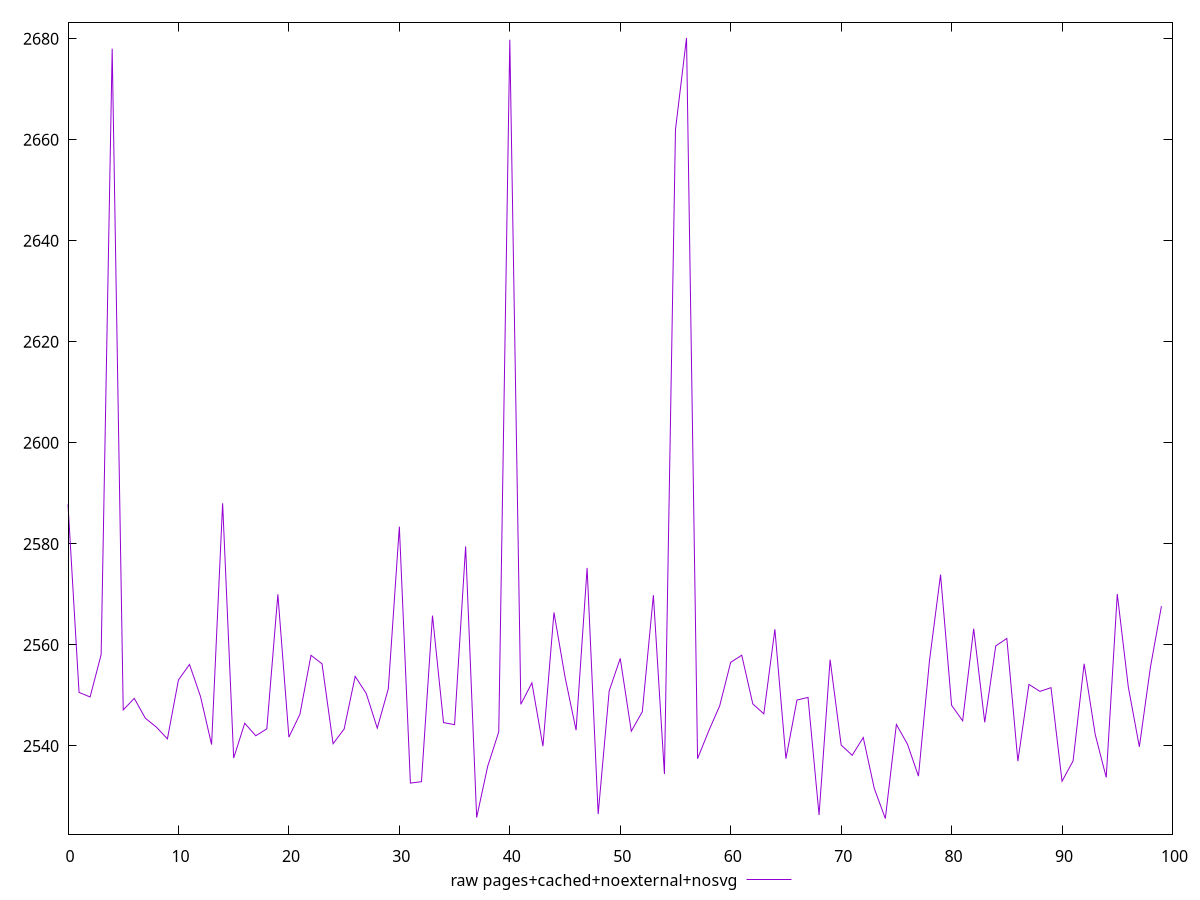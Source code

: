 $_rawPagesCachedNoexternalNosvg <<EOF
2587.817796187606
2550.606938755644
2549.7026034117894
2558.088074742283
2678.009525669233
2547.1434993610637
2549.4273751295636
2545.5018922197214
2543.7388980637566
2541.406962059957
2553.0731469025723
2556.1405246279587
2549.7698229020225
2540.2834130225724
2588.039628255724
2537.614624601707
2544.506352899112
2542.0224246953053
2543.396857557713
2570.0221094812073
2541.755158180646
2546.299638145644
2557.957910464142
2556.2631108727032
2540.4516937632634
2543.355925306109
2553.7855147579926
2550.410190990222
2543.5417305026713
2551.3267810226425
2583.414083919068
2532.6566165170084
2532.9335100354615
2565.804072425859
2544.625920167038
2544.2214652439634
2579.494648278072
2525.8431700898254
2536.0069008755
2542.7920887370788
2679.7845788509735
2548.2474564333775
2552.500860110963
2539.9567793611786
2566.422969159601
2553.658149035324
2543.12850058681
2575.242654404946
2526.5314605479466
2550.923007900611
2557.3353607898885
2542.924770229938
2546.8026106421808
2569.8541575529707
2534.4433753033554
2661.996367967887
2680.144091321111
2537.4854628343423
2542.9367701739834
2547.9289297293763
2556.560415636734
2557.9667687925335
2548.337682628928
2546.3590443289454
2563.099140446788
2537.4897529807236
2549.0977923665696
2549.6129532270697
2526.3543714705197
2557.096555173851
2540.197575419606
2538.155179878933
2541.6847294663457
2531.5946222878465
2525.6456319434433
2544.254969625941
2540.387868210406
2534.030899939703
2556.9141044678536
2573.9068524445247
2548.059568244105
2544.9868257537564
2563.2033531872867
2544.6853503497737
2559.810894962134
2561.288900059939
2536.9972806979217
2552.193097162825
2550.8050226572973
2551.546278417765
2533.0221205150647
2537.0520976972284
2556.2757868652106
2542.3164314964138
2533.781872807128
2570.073543342235
2551.6774728334517
2539.8337384059187
2555.5804659206838
2567.6726227477916
EOF
set key outside below
set terminal pngcairo
set output "report_00005_2020-11-02T22-26-11.212Z/speed-index/pages+cached+noexternal+nosvg//raw.png"
set yrange [2522.55566275589:2683.2340605086642]
plot $_rawPagesCachedNoexternalNosvg title "raw pages+cached+noexternal+nosvg" with line ,